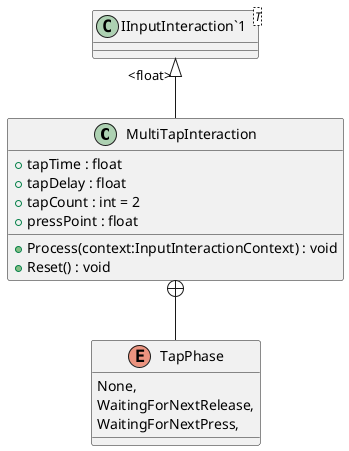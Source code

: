 @startuml
class MultiTapInteraction {
    + tapTime : float
    + tapDelay : float
    + tapCount : int = 2
    + pressPoint : float
    + Process(context:InputInteractionContext) : void
    + Reset() : void
}
class "IInputInteraction`1"<T> {
}
enum TapPhase {
    None,
    WaitingForNextRelease,
    WaitingForNextPress,
}
"IInputInteraction`1" "<float>" <|-- MultiTapInteraction
MultiTapInteraction +-- TapPhase
@enduml
